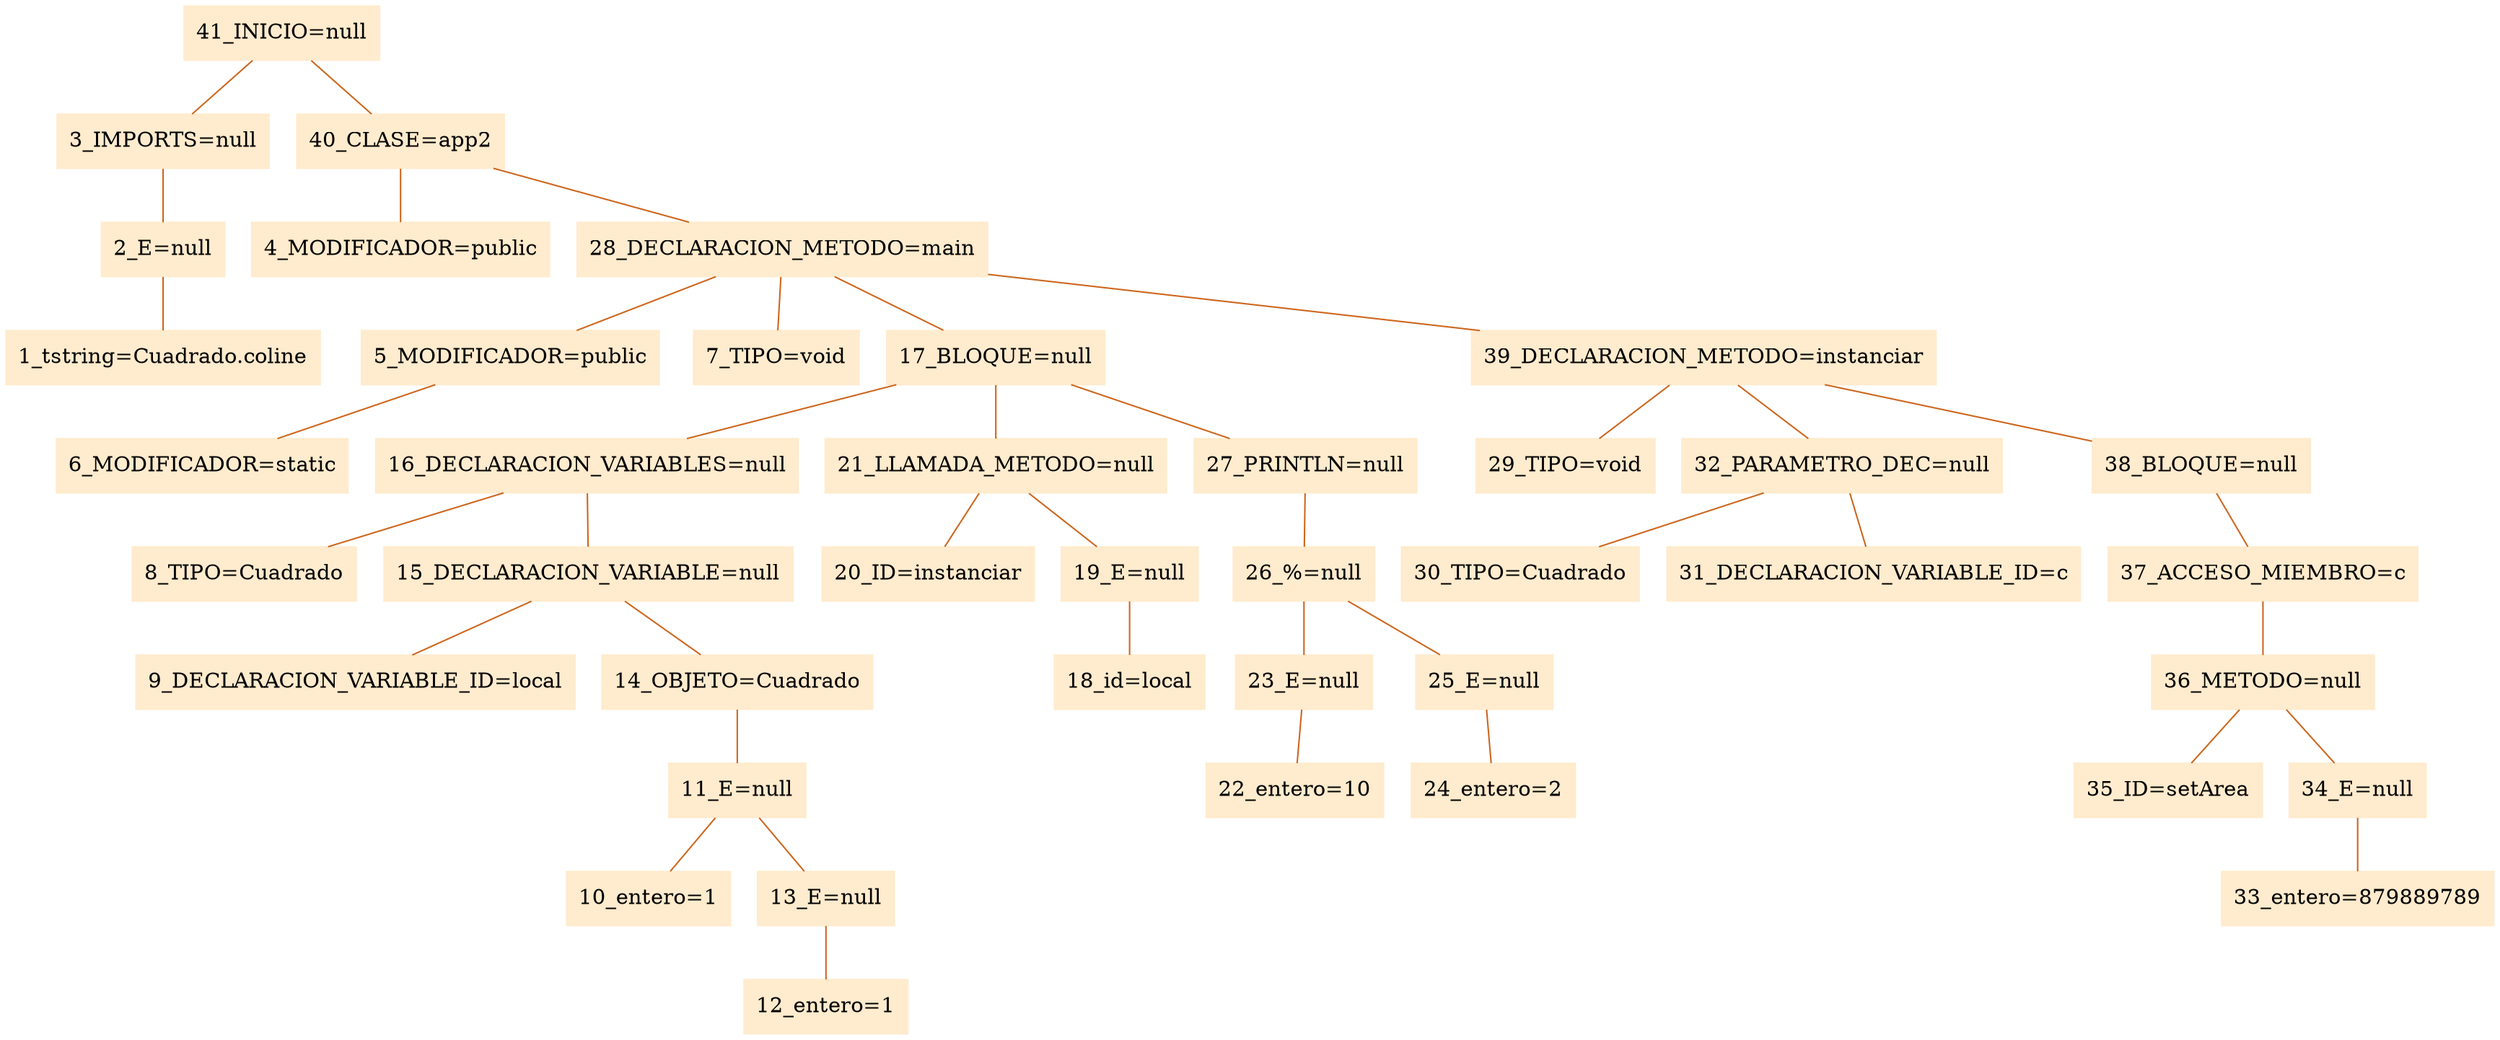 digraph G {node[shape=box, style=filled, color=blanchedalmond]; edge[color=chocolate3, dir=none];rankdir=UD 

"41_INICIO=null"->"3_IMPORTS=null"
"3_IMPORTS=null"->"2_E=null"
"2_E=null"->"1_tstring=Cuadrado.coline"
"41_INICIO=null"->"40_CLASE=app2"
"40_CLASE=app2"->"4_MODIFICADOR=public"
"40_CLASE=app2"->"28_DECLARACION_METODO=main"
"28_DECLARACION_METODO=main"->"5_MODIFICADOR=public"
"5_MODIFICADOR=public"->"6_MODIFICADOR=static"
"28_DECLARACION_METODO=main"->"7_TIPO=void"
"28_DECLARACION_METODO=main"->"17_BLOQUE=null"
"17_BLOQUE=null"->"16_DECLARACION_VARIABLES=null"
"16_DECLARACION_VARIABLES=null"->"8_TIPO=Cuadrado"
"16_DECLARACION_VARIABLES=null"->"15_DECLARACION_VARIABLE=null"
"15_DECLARACION_VARIABLE=null"->"9_DECLARACION_VARIABLE_ID=local"
"15_DECLARACION_VARIABLE=null"->"14_OBJETO=Cuadrado"
"14_OBJETO=Cuadrado"->"11_E=null"
"11_E=null"->"10_entero=1"
"11_E=null"->"13_E=null"
"13_E=null"->"12_entero=1"
"17_BLOQUE=null"->"21_LLAMADA_METODO=null"
"21_LLAMADA_METODO=null"->"20_ID=instanciar"
"21_LLAMADA_METODO=null"->"19_E=null"
"19_E=null"->"18_id=local"
"17_BLOQUE=null"->"27_PRINTLN=null"
"27_PRINTLN=null"->"26_%=null"
"26_%=null"->"23_E=null"
"23_E=null"->"22_entero=10"
"26_%=null"->"25_E=null"
"25_E=null"->"24_entero=2"
"28_DECLARACION_METODO=main"->"39_DECLARACION_METODO=instanciar"
"39_DECLARACION_METODO=instanciar"->"29_TIPO=void"
"39_DECLARACION_METODO=instanciar"->"32_PARAMETRO_DEC=null"
"32_PARAMETRO_DEC=null"->"30_TIPO=Cuadrado"
"32_PARAMETRO_DEC=null"->"31_DECLARACION_VARIABLE_ID=c"
"39_DECLARACION_METODO=instanciar"->"38_BLOQUE=null"
"38_BLOQUE=null"->"37_ACCESO_MIEMBRO=c"
"37_ACCESO_MIEMBRO=c"->"36_METODO=null"
"36_METODO=null"->"35_ID=setArea"
"36_METODO=null"->"34_E=null"
"34_E=null"->"33_entero=879889789"


}
